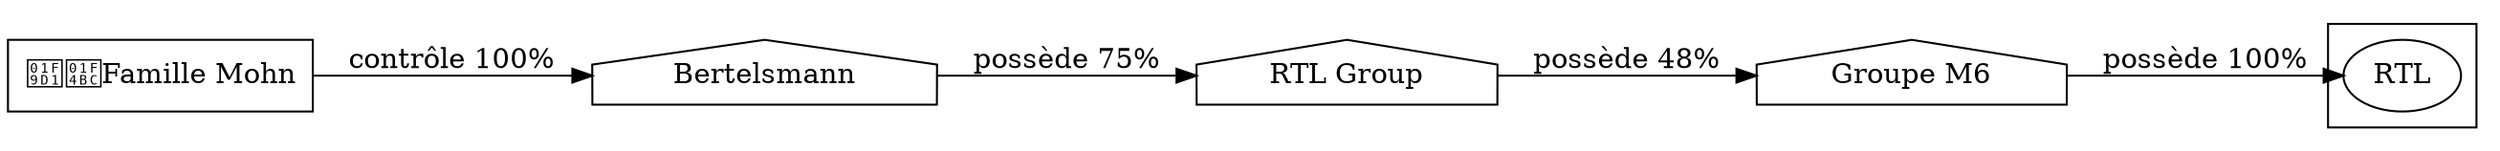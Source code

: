 digraph {
  rankdir=LR;
  subgraph roots {
    
      "famille-mohn-102"[label="🧑‍💼Famille Mohn" shape=box]
    
  }

  
    "groupe-m6-110"[label="Groupe M6" shape=house]
  
    "rtl-group-105"[label="RTL Group" shape=house]
  
    "bertelsmann-103"[label="Bertelsmann" shape=house]
  

  subgraph clusterLeaves {
    
      "rtl-114"[label="RTL"]
    
  }

  
    "groupe-m6-110" -> "rtl-114" [
      label="possède 100%"
    ]
  
    "rtl-group-105" -> "groupe-m6-110" [
      label="possède 48%"
    ]
  
    "bertelsmann-103" -> "rtl-group-105" [
      label="possède 75%"
    ]
  
    "famille-mohn-102" -> "bertelsmann-103" [
      label="contrôle 100%"
    ]
  
}
